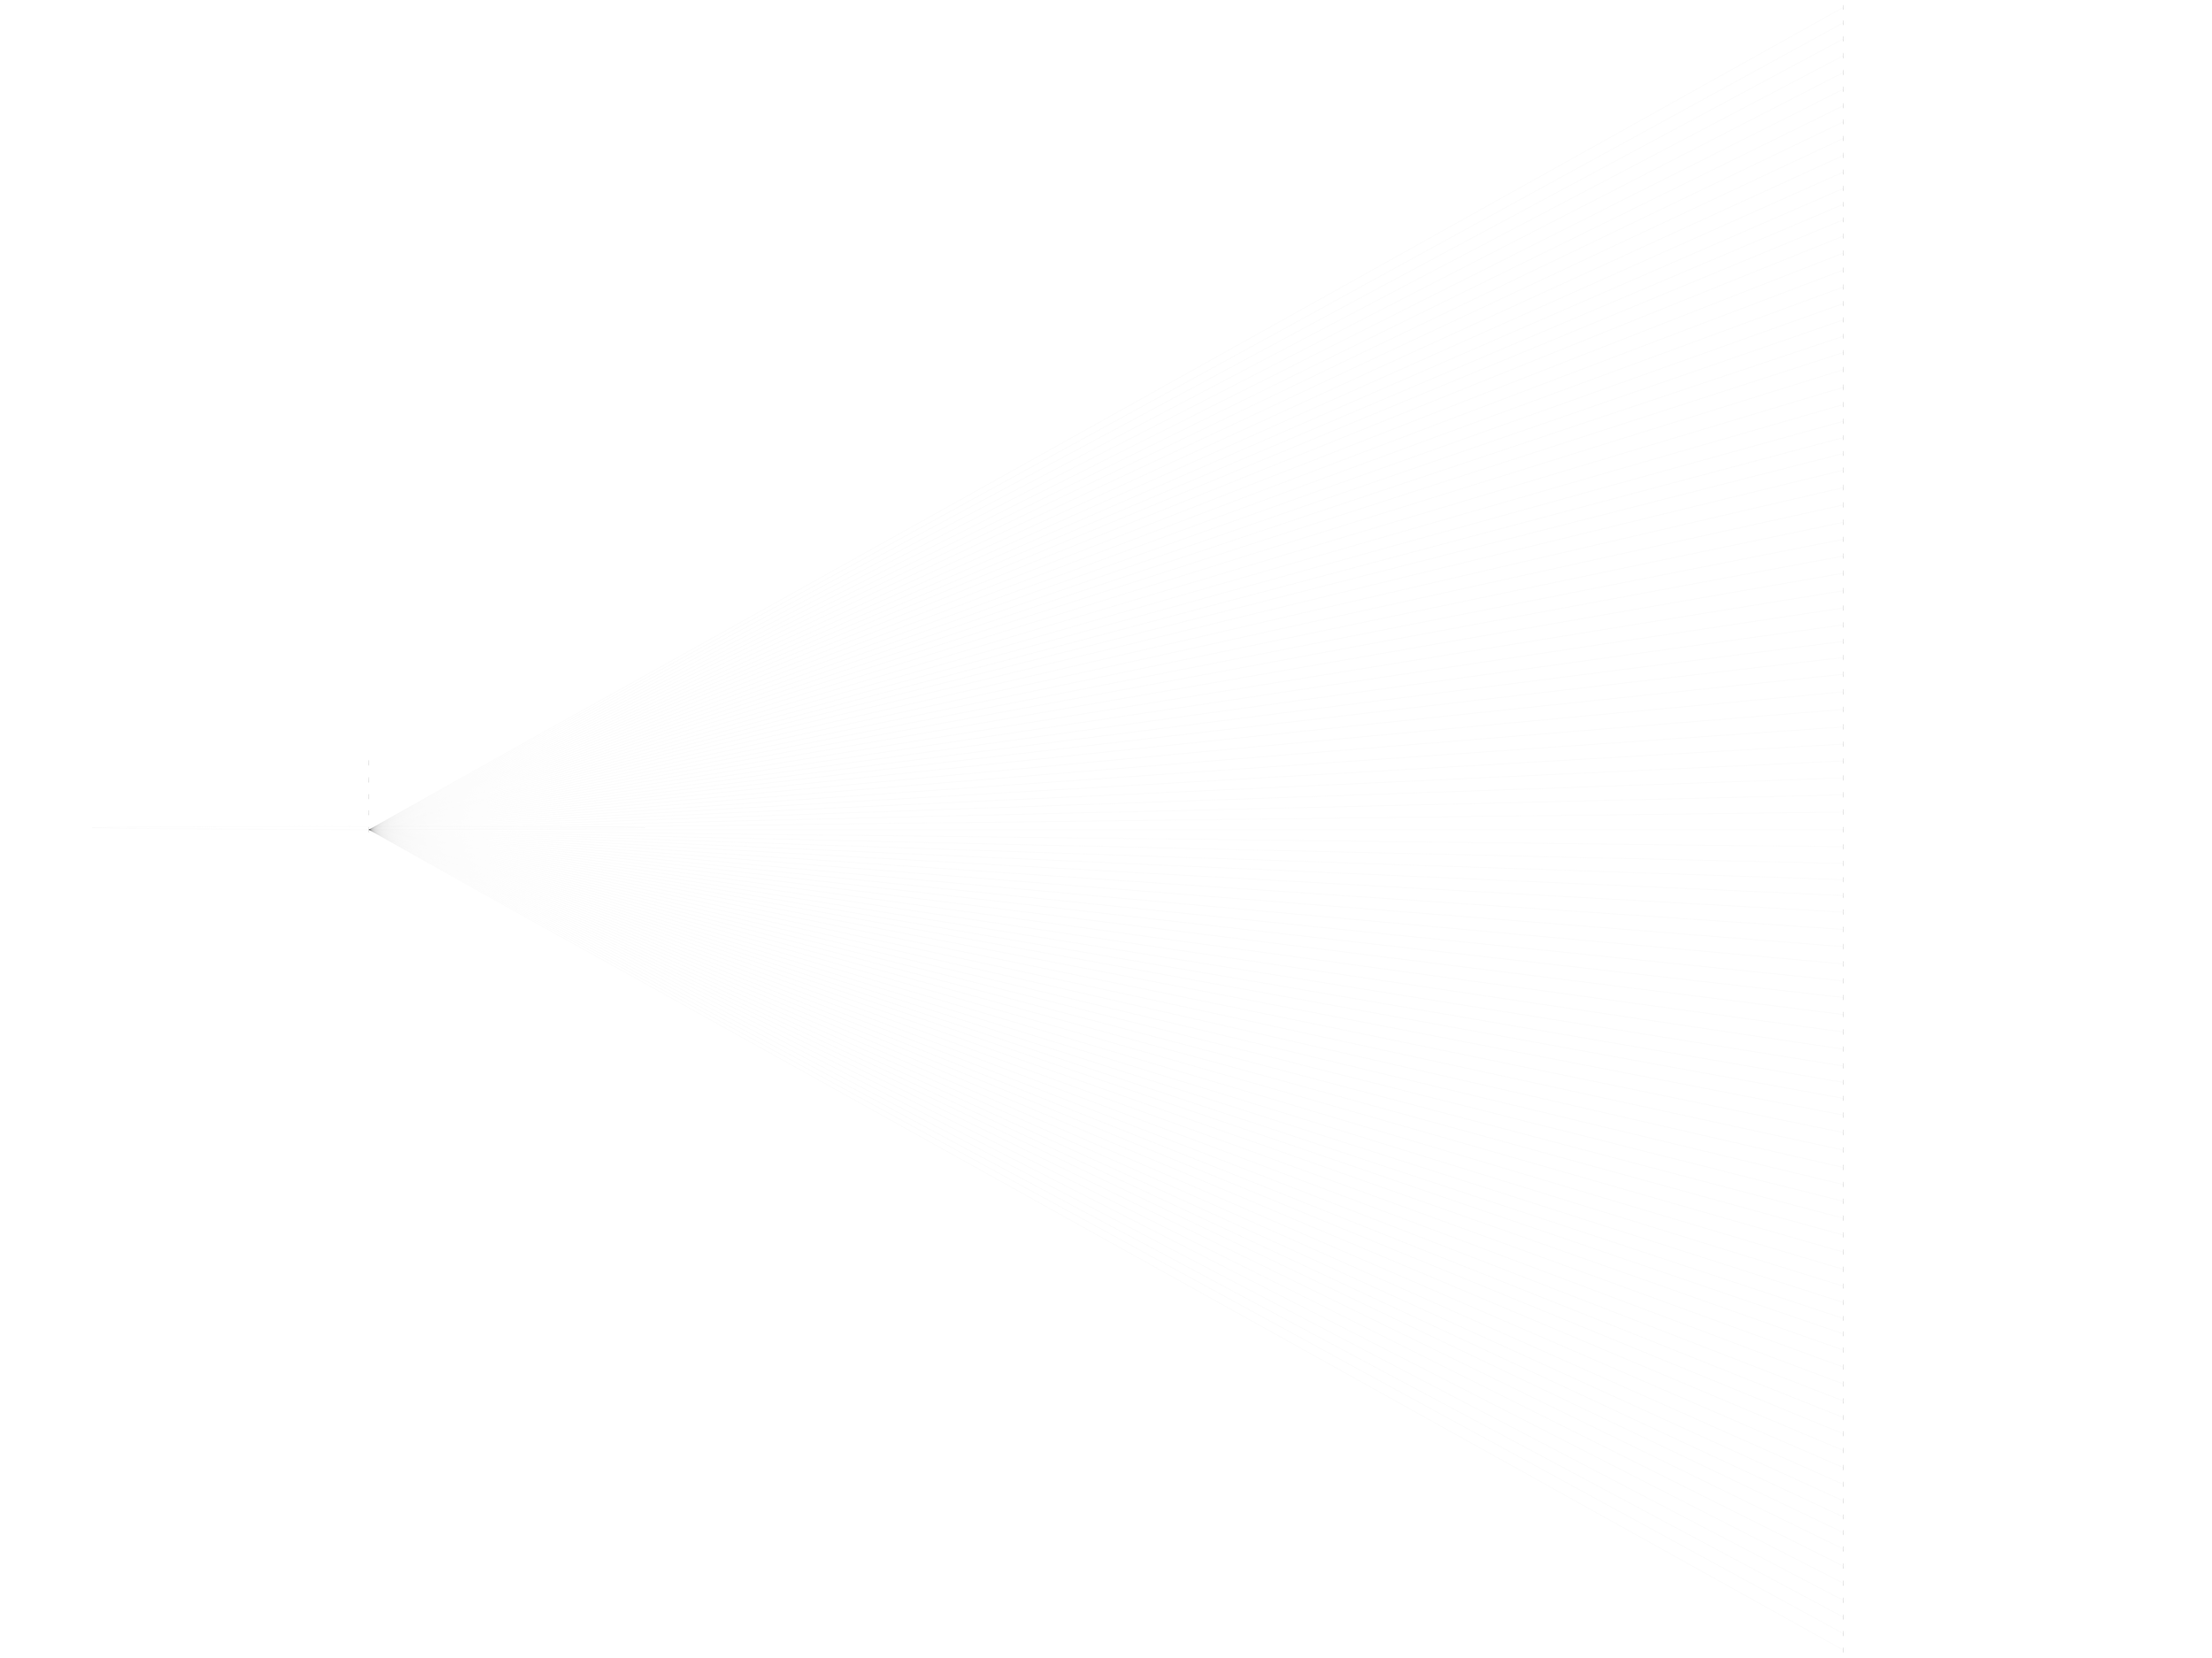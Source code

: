 digraph AlarmStates {
	margin = "0"
	page = "64.0,48.0"
	size = "2400.0,3200.0"
	rotate = "90"
	ratio = "fill"
	1 [label = "ST {alarm = Clear, call = NotCalling, count = More, person = Judy}"]
	2 [label = "ST {alarm = Clear, call = NotCalling, count = Max, person = Judy}"]
	3 [label = "ST {alarm = Clearing, call = Calling, count = More, person = Judy}"]
	4 [label = "ST {alarm = Clearing, call = Calling, count = Max, person = Judy}"]
	5 [label = "ST {alarm = Clearing, call = Answered, count = More, person = Judy}"]
	6 [label = "ST {alarm = Clearing, call = Answered, count = Max, person = Judy}"]
	7 [label = "ST {alarm = Clearing, call = NoAnswer, count = More, person = Judy}"]
	8 [label = "ST {alarm = Clearing, call = NoAnswer, count = Max, person = Judy}"]
	9 [label = "ST {alarm = Clearing, call = Ack, count = More, person = Judy}"]
	10 [label = "ST {alarm = Clearing, call = Ack, count = Max, person = Judy}"]
	11 [label = "ST {alarm = Clearing, call = NotAck, count = More, person = Judy}"]
	12 [label = "ST {alarm = Clearing, call = NotAck, count = Max, person = Judy}"]
	13 [label = "ST {alarm = Tripped, call = NotCalling, count = More, person = Judy}"]
	14 [label = "ST {alarm = Tripped, call = NotCalling, count = Max, person = Judy}"]
	15 [label = "ST {alarm = Tripped, call = Calling, count = More, person = Judy}"]
	16 [label = "ST {alarm = Tripped, call = Calling, count = Max, person = Judy}"]
	17 [label = "ST {alarm = Tripped, call = Answered, count = More, person = Judy}"]
	18 [label = "ST {alarm = Tripped, call = Answered, count = Max, person = Judy}"]
	19 [label = "ST {alarm = Tripped, call = NoAnswer, count = More, person = Judy}"]
	20 [label = "ST {alarm = Tripped, call = NoAnswer, count = Max, person = Judy}"]
	21 [label = "ST {alarm = Tripped, call = Ack, count = More, person = Judy}"]
	22 [label = "ST {alarm = Tripped, call = Ack, count = Max, person = Judy}"]
	23 [label = "ST {alarm = Tripped, call = NotAck, count = More, person = Judy}"]
	24 [label = "ST {alarm = Tripped, call = NotAck, count = Max, person = Judy}"]
	25 [label = "ST {alarm = Tripping, call = NotCalling, count = More, person = Judy}"]
	26 [label = "ST {alarm = Tripping, call = NotCalling, count = Max, person = Judy}"]
	27 [label = "ST {alarm = Clear, call = NotCalling, count = More, person = Jackie}"]
	28 [label = "ST {alarm = Clear, call = NotCalling, count = Max, person = Jackie}"]
	29 [label = "ST {alarm = Clearing, call = Calling, count = More, person = Jackie}"]
	30 [label = "ST {alarm = Clearing, call = Calling, count = Max, person = Jackie}"]
	31 [label = "ST {alarm = Clearing, call = Answered, count = More, person = Jackie}"]
	32 [label = "ST {alarm = Clearing, call = Answered, count = Max, person = Jackie}"]
	33 [label = "ST {alarm = Clearing, call = NoAnswer, count = More, person = Jackie}"]
	34 [label = "ST {alarm = Clearing, call = NoAnswer, count = Max, person = Jackie}"]
	35 [label = "ST {alarm = Clearing, call = Ack, count = More, person = Jackie}"]
	36 [label = "ST {alarm = Clearing, call = Ack, count = Max, person = Jackie}"]
	37 [label = "ST {alarm = Clearing, call = NotAck, count = More, person = Jackie}"]
	38 [label = "ST {alarm = Clearing, call = NotAck, count = Max, person = Jackie}"]
	39 [label = "ST {alarm = Tripped, call = NotCalling, count = More, person = Jackie}"]
	40 [label = "ST {alarm = Tripped, call = NotCalling, count = Max, person = Jackie}"]
	41 [label = "ST {alarm = Tripped, call = Calling, count = More, person = Jackie}"]
	42 [label = "ST {alarm = Tripped, call = Calling, count = Max, person = Jackie}"]
	43 [label = "ST {alarm = Tripped, call = Answered, count = More, person = Jackie}"]
	44 [label = "ST {alarm = Tripped, call = Answered, count = Max, person = Jackie}"]
	45 [label = "ST {alarm = Tripped, call = NoAnswer, count = More, person = Jackie}"]
	46 [label = "ST {alarm = Tripped, call = NoAnswer, count = Max, person = Jackie}"]
	47 [label = "ST {alarm = Tripped, call = Ack, count = More, person = Jackie}"]
	48 [label = "ST {alarm = Tripped, call = Ack, count = Max, person = Jackie}"]
	49 [label = "ST {alarm = Tripped, call = NotAck, count = More, person = Jackie}"]
	50 [label = "ST {alarm = Tripped, call = NotAck, count = Max, person = Jackie}"]
	51 [label = "ST {alarm = Tripping, call = NotCalling, count = More, person = Jackie}"]
	52 [label = "ST {alarm = Tripping, call = NotCalling, count = Max, person = Jackie}"]
	53 [label = "ST {alarm = Clear, call = NotCalling, count = More, person = Bobby}"]
	54 [label = "ST {alarm = Clear, call = NotCalling, count = Max, person = Bobby}"]
	55 [label = "ST {alarm = Clearing, call = Calling, count = More, person = Bobby}"]
	56 [label = "ST {alarm = Clearing, call = Calling, count = Max, person = Bobby}"]
	57 [label = "ST {alarm = Clearing, call = Answered, count = More, person = Bobby}"]
	58 [label = "ST {alarm = Clearing, call = Answered, count = Max, person = Bobby}"]
	59 [label = "ST {alarm = Clearing, call = NoAnswer, count = More, person = Bobby}"]
	60 [label = "ST {alarm = Clearing, call = NoAnswer, count = Max, person = Bobby}"]
	61 [label = "ST {alarm = Clearing, call = Ack, count = More, person = Bobby}"]
	62 [label = "ST {alarm = Clearing, call = Ack, count = Max, person = Bobby}"]
	63 [label = "ST {alarm = Clearing, call = NotAck, count = More, person = Bobby}"]
	64 [label = "ST {alarm = Clearing, call = NotAck, count = Max, person = Bobby}"]
	65 [label = "ST {alarm = Tripped, call = NotCalling, count = More, person = Bobby}"]
	66 [label = "ST {alarm = Tripped, call = NotCalling, count = Max, person = Bobby}"]
	67 [label = "ST {alarm = Tripped, call = Calling, count = More, person = Bobby}"]
	68 [label = "ST {alarm = Tripped, call = Calling, count = Max, person = Bobby}"]
	69 [label = "ST {alarm = Tripped, call = Answered, count = More, person = Bobby}"]
	70 [label = "ST {alarm = Tripped, call = Answered, count = Max, person = Bobby}"]
	71 [label = "ST {alarm = Tripped, call = NoAnswer, count = More, person = Bobby}"]
	72 [label = "ST {alarm = Tripped, call = NoAnswer, count = Max, person = Bobby}"]
	73 [label = "ST {alarm = Tripped, call = Ack, count = More, person = Bobby}"]
	74 [label = "ST {alarm = Tripped, call = Ack, count = Max, person = Bobby}"]
	75 [label = "ST {alarm = Tripped, call = NotAck, count = More, person = Bobby}"]
	76 [label = "ST {alarm = Tripped, call = NotAck, count = Max, person = Bobby}"]
	77 [label = "ST {alarm = Tripping, call = NotCalling, count = More, person = Bobby}"]
	78 [label = "ST {alarm = Tripping, call = NotCalling, count = Max, person = Bobby}"]
	79 [label = "ST {alarm = Clear, call = NotCalling, count = More, person = Sue}"]
	80 [label = "ST {alarm = Clear, call = NotCalling, count = Max, person = Sue}"]
	81 [label = "ST {alarm = Clearing, call = Calling, count = More, person = Sue}"]
	82 [label = "ST {alarm = Clearing, call = Calling, count = Max, person = Sue}"]
	83 [label = "ST {alarm = Clearing, call = Answered, count = More, person = Sue}"]
	84 [label = "ST {alarm = Clearing, call = Answered, count = Max, person = Sue}"]
	85 [label = "ST {alarm = Clearing, call = NoAnswer, count = More, person = Sue}"]
	86 [label = "ST {alarm = Clearing, call = NoAnswer, count = Max, person = Sue}"]
	87 [label = "ST {alarm = Clearing, call = Ack, count = More, person = Sue}"]
	88 [label = "ST {alarm = Clearing, call = Ack, count = Max, person = Sue}"]
	89 [label = "ST {alarm = Clearing, call = NotAck, count = More, person = Sue}"]
	90 [label = "ST {alarm = Clearing, call = NotAck, count = Max, person = Sue}"]
	91 [label = "ST {alarm = Tripped, call = NotCalling, count = More, person = Sue}"]
	92 [label = "ST {alarm = Tripped, call = NotCalling, count = Max, person = Sue}"]
	93 [label = "ST {alarm = Tripped, call = Calling, count = More, person = Sue}"]
	94 [label = "ST {alarm = Tripped, call = Calling, count = Max, person = Sue}"]
	95 [label = "ST {alarm = Tripped, call = Answered, count = More, person = Sue}"]
	96 [label = "ST {alarm = Tripped, call = Answered, count = Max, person = Sue}"]
	97 [label = "ST {alarm = Tripped, call = NoAnswer, count = More, person = Sue}"]
	98 [label = "ST {alarm = Tripped, call = NoAnswer, count = Max, person = Sue}"]
	99 [label = "ST {alarm = Tripped, call = Ack, count = More, person = Sue}"]
	100 [label = "ST {alarm = Tripped, call = Ack, count = Max, person = Sue}"]
	101 [label = "ST {alarm = Tripped, call = NotAck, count = More, person = Sue}"]
	102 [label = "ST {alarm = Tripped, call = NotAck, count = Max, person = Sue}"]
	103 [label = "ST {alarm = Tripping, call = NotCalling, count = More, person = Sue}"]
	104 [label = "ST {alarm = Tripping, call = NotCalling, count = Max, person = Sue}"]
	1 -> 1 [label = ""]
	1 -> 2 [label = ""]
	1 -> 3 [label = ""]
	1 -> 4 [label = ""]
	1 -> 5 [label = ""]
	1 -> 6 [label = ""]
	1 -> 7 [label = ""]
	1 -> 8 [label = ""]
	1 -> 9 [label = ""]
	1 -> 10 [label = ""]
	1 -> 11 [label = ""]
	1 -> 12 [label = ""]
	1 -> 13 [label = ""]
	1 -> 14 [label = ""]
	1 -> 15 [label = ""]
	1 -> 16 [label = ""]
	1 -> 17 [label = ""]
	1 -> 18 [label = ""]
	1 -> 19 [label = ""]
	1 -> 20 [label = ""]
	1 -> 21 [label = ""]
	1 -> 22 [label = ""]
	1 -> 23 [label = ""]
	1 -> 24 [label = ""]
	1 -> 25 [label = ""]
	1 -> 26 [label = ""]
	1 -> 27 [label = ""]
	1 -> 28 [label = ""]
	1 -> 29 [label = ""]
	1 -> 30 [label = ""]
	1 -> 31 [label = ""]
	1 -> 32 [label = ""]
	1 -> 33 [label = ""]
	1 -> 34 [label = ""]
	1 -> 35 [label = ""]
	1 -> 36 [label = ""]
	1 -> 37 [label = ""]
	1 -> 38 [label = ""]
	1 -> 39 [label = ""]
	1 -> 40 [label = ""]
	1 -> 41 [label = ""]
	1 -> 42 [label = ""]
	1 -> 43 [label = ""]
	1 -> 44 [label = ""]
	1 -> 45 [label = ""]
	1 -> 46 [label = ""]
	1 -> 47 [label = ""]
	1 -> 48 [label = ""]
	1 -> 49 [label = ""]
	1 -> 50 [label = ""]
	1 -> 51 [label = ""]
	1 -> 52 [label = ""]
	1 -> 53 [label = ""]
	1 -> 54 [label = ""]
	1 -> 55 [label = ""]
	1 -> 56 [label = ""]
	1 -> 57 [label = ""]
	1 -> 58 [label = ""]
	1 -> 59 [label = ""]
	1 -> 60 [label = ""]
	1 -> 61 [label = ""]
	1 -> 62 [label = ""]
	1 -> 63 [label = ""]
	1 -> 64 [label = ""]
	1 -> 65 [label = ""]
	1 -> 66 [label = ""]
	1 -> 67 [label = ""]
	1 -> 68 [label = ""]
	1 -> 69 [label = ""]
	1 -> 70 [label = ""]
	1 -> 71 [label = ""]
	1 -> 72 [label = ""]
	1 -> 73 [label = ""]
	1 -> 74 [label = ""]
	1 -> 75 [label = ""]
	1 -> 76 [label = ""]
	1 -> 77 [label = ""]
	1 -> 78 [label = ""]
	1 -> 79 [label = ""]
	1 -> 80 [label = ""]
	1 -> 81 [label = ""]
	1 -> 82 [label = ""]
	1 -> 83 [label = ""]
	1 -> 84 [label = ""]
	1 -> 85 [label = ""]
	1 -> 86 [label = ""]
	1 -> 87 [label = ""]
	1 -> 88 [label = ""]
	1 -> 89 [label = ""]
	1 -> 90 [label = ""]
	1 -> 91 [label = ""]
	1 -> 92 [label = ""]
	1 -> 93 [label = ""]
	1 -> 94 [label = ""]
	1 -> 95 [label = ""]
	1 -> 96 [label = ""]
	1 -> 97 [label = ""]
	1 -> 98 [label = ""]
	1 -> 99 [label = ""]
	1 -> 100 [label = ""]
}